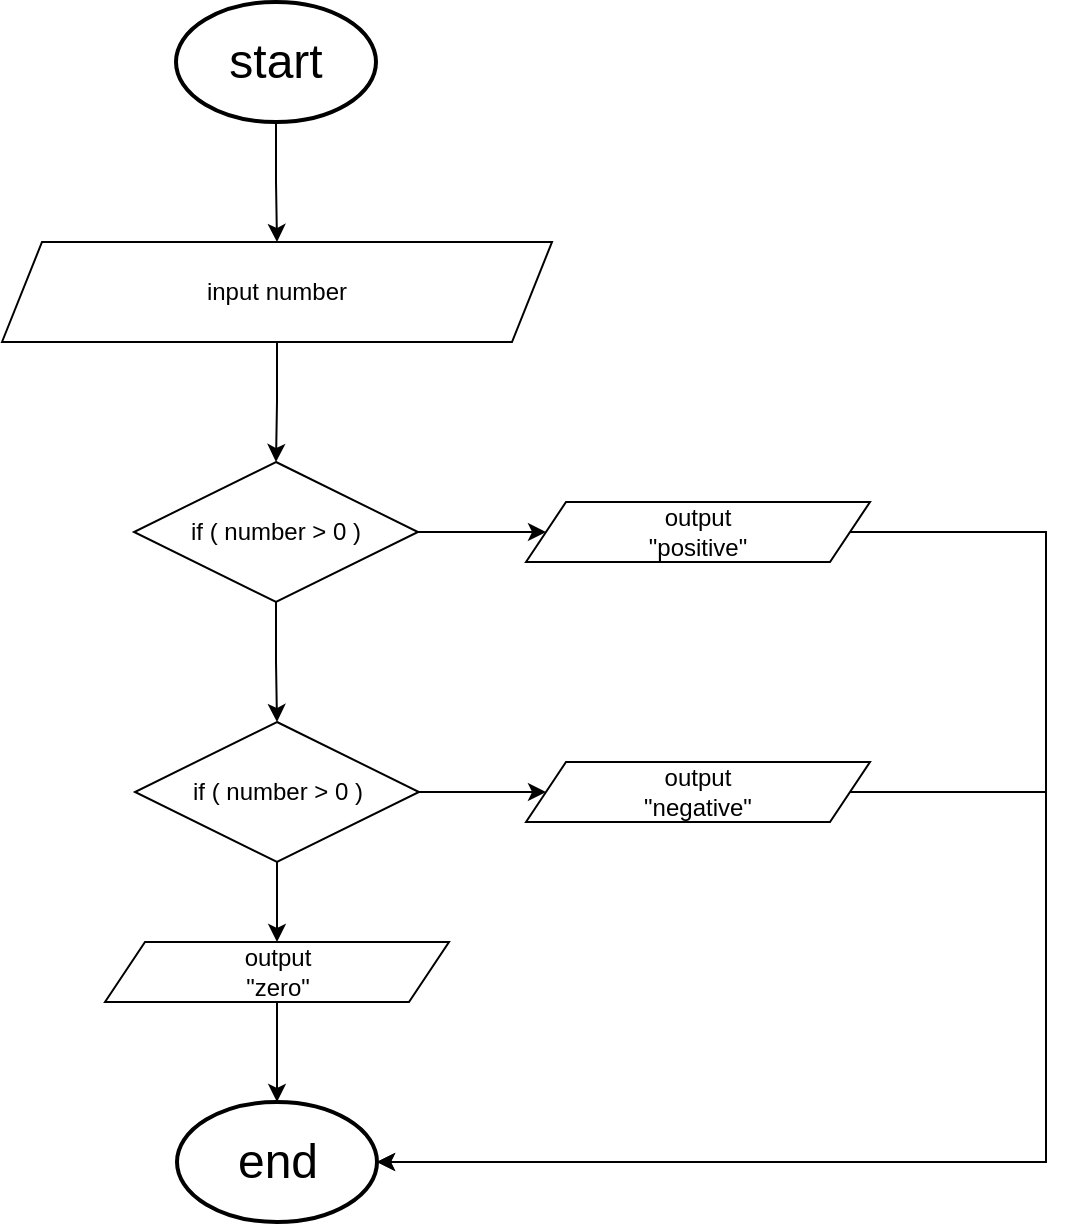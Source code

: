 <mxfile version="25.0.3">
  <diagram name="Page-1" id="IGjbNlT1-FJ3NL6PLXgT">
    <mxGraphModel dx="1434" dy="746" grid="1" gridSize="10" guides="1" tooltips="1" connect="1" arrows="1" fold="1" page="1" pageScale="1" pageWidth="850" pageHeight="1100" math="0" shadow="0">
      <root>
        <mxCell id="0" />
        <mxCell id="1" parent="0" />
        <mxCell id="2mdVsSy46t_Rj-JkXlxR-4" style="edgeStyle=orthogonalEdgeStyle;rounded=0;orthogonalLoop=1;jettySize=auto;html=1;entryX=0.5;entryY=0;entryDx=0;entryDy=0;" edge="1" parent="1" source="2mdVsSy46t_Rj-JkXlxR-1" target="2mdVsSy46t_Rj-JkXlxR-3">
          <mxGeometry relative="1" as="geometry" />
        </mxCell>
        <mxCell id="2mdVsSy46t_Rj-JkXlxR-1" value="&lt;font style=&quot;font-size: 24px;&quot;&gt;start&lt;/font&gt;" style="strokeWidth=2;html=1;shape=mxgraph.flowchart.start_1;whiteSpace=wrap;" vertex="1" parent="1">
          <mxGeometry x="375" y="40" width="100" height="60" as="geometry" />
        </mxCell>
        <mxCell id="2mdVsSy46t_Rj-JkXlxR-2" value="&lt;font style=&quot;font-size: 24px;&quot;&gt;end&lt;/font&gt;" style="strokeWidth=2;html=1;shape=mxgraph.flowchart.start_1;whiteSpace=wrap;" vertex="1" parent="1">
          <mxGeometry x="375.5" y="590" width="100" height="60" as="geometry" />
        </mxCell>
        <mxCell id="2mdVsSy46t_Rj-JkXlxR-6" style="edgeStyle=orthogonalEdgeStyle;rounded=0;orthogonalLoop=1;jettySize=auto;html=1;entryX=0.5;entryY=0;entryDx=0;entryDy=0;" edge="1" parent="1" source="2mdVsSy46t_Rj-JkXlxR-3" target="2mdVsSy46t_Rj-JkXlxR-5">
          <mxGeometry relative="1" as="geometry" />
        </mxCell>
        <mxCell id="2mdVsSy46t_Rj-JkXlxR-3" value="input number" style="shape=parallelogram;perimeter=parallelogramPerimeter;whiteSpace=wrap;html=1;fixedSize=1;" vertex="1" parent="1">
          <mxGeometry x="288" y="160" width="275" height="50" as="geometry" />
        </mxCell>
        <mxCell id="2mdVsSy46t_Rj-JkXlxR-8" style="edgeStyle=orthogonalEdgeStyle;rounded=0;orthogonalLoop=1;jettySize=auto;html=1;entryX=0.5;entryY=0;entryDx=0;entryDy=0;" edge="1" parent="1" source="2mdVsSy46t_Rj-JkXlxR-5" target="2mdVsSy46t_Rj-JkXlxR-7">
          <mxGeometry relative="1" as="geometry" />
        </mxCell>
        <mxCell id="2mdVsSy46t_Rj-JkXlxR-13" style="edgeStyle=orthogonalEdgeStyle;rounded=0;orthogonalLoop=1;jettySize=auto;html=1;entryX=0;entryY=0.5;entryDx=0;entryDy=0;" edge="1" parent="1" source="2mdVsSy46t_Rj-JkXlxR-5" target="2mdVsSy46t_Rj-JkXlxR-10">
          <mxGeometry relative="1" as="geometry" />
        </mxCell>
        <mxCell id="2mdVsSy46t_Rj-JkXlxR-5" value="if ( number &amp;gt; 0 )" style="rhombus;whiteSpace=wrap;html=1;" vertex="1" parent="1">
          <mxGeometry x="354" y="270" width="142" height="70" as="geometry" />
        </mxCell>
        <mxCell id="2mdVsSy46t_Rj-JkXlxR-14" style="edgeStyle=orthogonalEdgeStyle;rounded=0;orthogonalLoop=1;jettySize=auto;html=1;entryX=0;entryY=0.5;entryDx=0;entryDy=0;" edge="1" parent="1" source="2mdVsSy46t_Rj-JkXlxR-7" target="2mdVsSy46t_Rj-JkXlxR-11">
          <mxGeometry relative="1" as="geometry" />
        </mxCell>
        <mxCell id="2mdVsSy46t_Rj-JkXlxR-15" style="edgeStyle=orthogonalEdgeStyle;rounded=0;orthogonalLoop=1;jettySize=auto;html=1;entryX=0.5;entryY=0;entryDx=0;entryDy=0;" edge="1" parent="1" source="2mdVsSy46t_Rj-JkXlxR-7" target="2mdVsSy46t_Rj-JkXlxR-12">
          <mxGeometry relative="1" as="geometry" />
        </mxCell>
        <mxCell id="2mdVsSy46t_Rj-JkXlxR-7" value="if ( number &amp;gt; 0 )" style="rhombus;whiteSpace=wrap;html=1;" vertex="1" parent="1">
          <mxGeometry x="354.5" y="400" width="142" height="70" as="geometry" />
        </mxCell>
        <mxCell id="2mdVsSy46t_Rj-JkXlxR-10" value="output&lt;div&gt;&quot;positive&quot;&lt;/div&gt;" style="shape=parallelogram;perimeter=parallelogramPerimeter;whiteSpace=wrap;html=1;fixedSize=1;" vertex="1" parent="1">
          <mxGeometry x="550" y="290" width="172" height="30" as="geometry" />
        </mxCell>
        <mxCell id="2mdVsSy46t_Rj-JkXlxR-11" value="output&lt;div&gt;&quot;negative&quot;&lt;/div&gt;" style="shape=parallelogram;perimeter=parallelogramPerimeter;whiteSpace=wrap;html=1;fixedSize=1;" vertex="1" parent="1">
          <mxGeometry x="550" y="420" width="172" height="30" as="geometry" />
        </mxCell>
        <mxCell id="2mdVsSy46t_Rj-JkXlxR-12" value="output&lt;div&gt;&quot;zero&quot;&lt;/div&gt;" style="shape=parallelogram;perimeter=parallelogramPerimeter;whiteSpace=wrap;html=1;fixedSize=1;" vertex="1" parent="1">
          <mxGeometry x="339.5" y="510" width="172" height="30" as="geometry" />
        </mxCell>
        <mxCell id="2mdVsSy46t_Rj-JkXlxR-16" style="edgeStyle=orthogonalEdgeStyle;rounded=0;orthogonalLoop=1;jettySize=auto;html=1;entryX=0.5;entryY=0;entryDx=0;entryDy=0;entryPerimeter=0;" edge="1" parent="1" source="2mdVsSy46t_Rj-JkXlxR-12" target="2mdVsSy46t_Rj-JkXlxR-2">
          <mxGeometry relative="1" as="geometry" />
        </mxCell>
        <mxCell id="2mdVsSy46t_Rj-JkXlxR-17" style="edgeStyle=orthogonalEdgeStyle;rounded=0;orthogonalLoop=1;jettySize=auto;html=1;entryX=1;entryY=0.5;entryDx=0;entryDy=0;entryPerimeter=0;" edge="1" parent="1" source="2mdVsSy46t_Rj-JkXlxR-10" target="2mdVsSy46t_Rj-JkXlxR-2">
          <mxGeometry relative="1" as="geometry">
            <Array as="points">
              <mxPoint x="810" y="305" />
              <mxPoint x="810" y="620" />
            </Array>
          </mxGeometry>
        </mxCell>
        <mxCell id="2mdVsSy46t_Rj-JkXlxR-18" style="edgeStyle=orthogonalEdgeStyle;rounded=0;orthogonalLoop=1;jettySize=auto;html=1;entryX=1;entryY=0.5;entryDx=0;entryDy=0;entryPerimeter=0;" edge="1" parent="1" source="2mdVsSy46t_Rj-JkXlxR-11" target="2mdVsSy46t_Rj-JkXlxR-2">
          <mxGeometry relative="1" as="geometry">
            <Array as="points">
              <mxPoint x="810" y="435" />
              <mxPoint x="810" y="620" />
            </Array>
          </mxGeometry>
        </mxCell>
      </root>
    </mxGraphModel>
  </diagram>
</mxfile>
